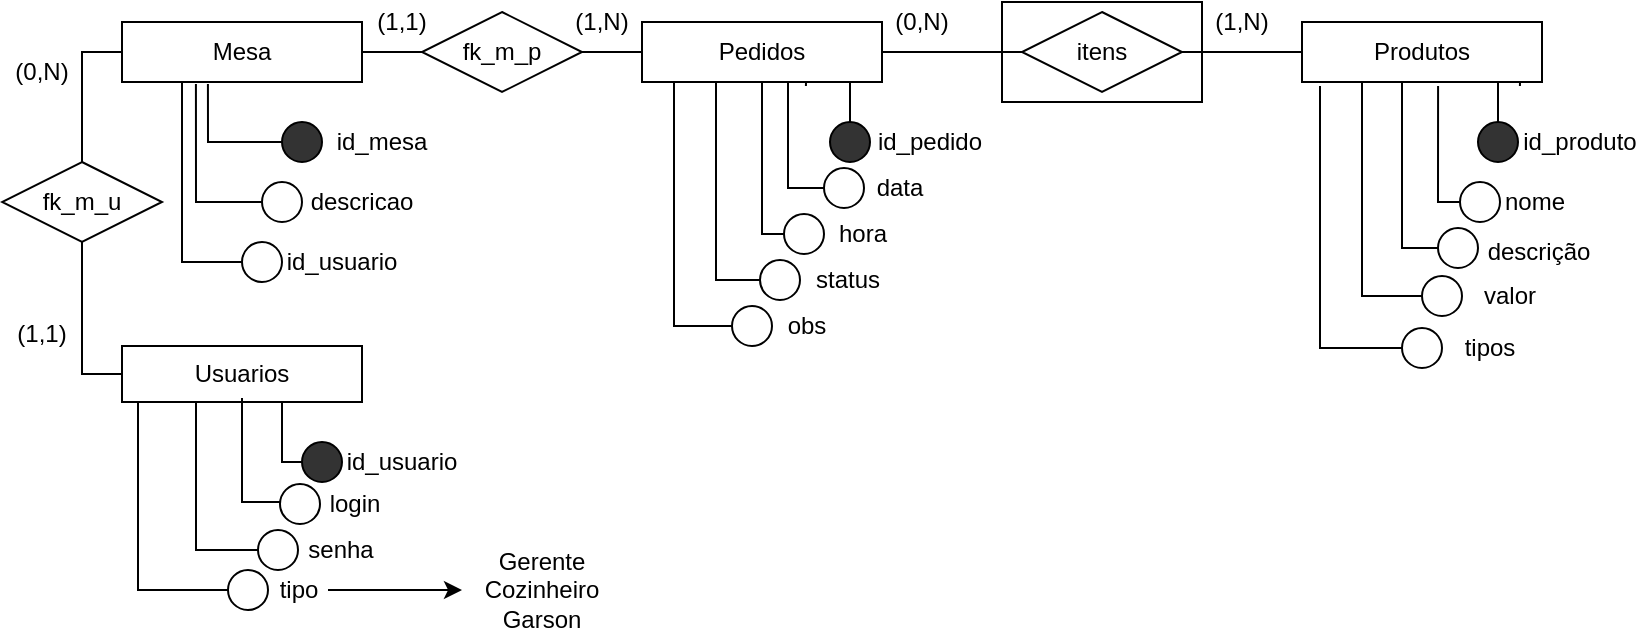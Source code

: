<mxfile version="14.6.0" type="device"><diagram id="8e13k_EQJg6Xo4oE37-6" name="Page-1"><mxGraphModel dx="1182" dy="764" grid="1" gridSize="10" guides="1" tooltips="1" connect="1" arrows="1" fold="1" page="1" pageScale="1" pageWidth="827" pageHeight="1169" math="0" shadow="0"><root><mxCell id="0"/><mxCell id="1" parent="0"/><mxCell id="eyMzCKxUx9vzPtakjmdC-26" value="" style="rounded=0;whiteSpace=wrap;html=1;fillColor=#FFFFFF;" parent="1" vertex="1"><mxGeometry x="510" y="70" width="100" height="50" as="geometry"/></mxCell><mxCell id="eyMzCKxUx9vzPtakjmdC-22" style="edgeStyle=orthogonalEdgeStyle;rounded=0;orthogonalLoop=1;jettySize=auto;html=1;exitX=1;exitY=0.5;exitDx=0;exitDy=0;entryX=0;entryY=0.5;entryDx=0;entryDy=0;endArrow=none;endFill=0;" parent="1" source="eyMzCKxUx9vzPtakjmdC-1" target="eyMzCKxUx9vzPtakjmdC-20" edge="1"><mxGeometry relative="1" as="geometry"/></mxCell><mxCell id="eyMzCKxUx9vzPtakjmdC-77" style="edgeStyle=orthogonalEdgeStyle;rounded=0;orthogonalLoop=1;jettySize=auto;html=1;exitX=0;exitY=0.5;exitDx=0;exitDy=0;entryX=0.5;entryY=0;entryDx=0;entryDy=0;endArrow=none;endFill=0;" parent="1" source="eyMzCKxUx9vzPtakjmdC-1" target="eyMzCKxUx9vzPtakjmdC-76" edge="1"><mxGeometry relative="1" as="geometry"/></mxCell><mxCell id="eyMzCKxUx9vzPtakjmdC-1" value="Mesa" style="rounded=0;whiteSpace=wrap;html=1;" parent="1" vertex="1"><mxGeometry x="70" y="80" width="120" height="30" as="geometry"/></mxCell><mxCell id="eyMzCKxUx9vzPtakjmdC-2" value="Produtos" style="rounded=0;whiteSpace=wrap;html=1;" parent="1" vertex="1"><mxGeometry x="660" y="80" width="120" height="30" as="geometry"/></mxCell><mxCell id="eyMzCKxUx9vzPtakjmdC-9" style="edgeStyle=orthogonalEdgeStyle;rounded=0;orthogonalLoop=1;jettySize=auto;html=1;exitX=0;exitY=0.5;exitDx=0;exitDy=0;entryX=0.358;entryY=1.033;entryDx=0;entryDy=0;endArrow=none;endFill=0;entryPerimeter=0;" parent="1" source="eyMzCKxUx9vzPtakjmdC-3" target="eyMzCKxUx9vzPtakjmdC-1" edge="1"><mxGeometry relative="1" as="geometry"/></mxCell><mxCell id="eyMzCKxUx9vzPtakjmdC-3" value="" style="ellipse;whiteSpace=wrap;html=1;aspect=fixed;fillColor=#333333;" parent="1" vertex="1"><mxGeometry x="150" y="130" width="20" height="20" as="geometry"/></mxCell><mxCell id="eyMzCKxUx9vzPtakjmdC-10" style="edgeStyle=orthogonalEdgeStyle;rounded=0;orthogonalLoop=1;jettySize=auto;html=1;exitX=0;exitY=1;exitDx=0;exitDy=0;entryX=0.308;entryY=1.033;entryDx=0;entryDy=0;entryPerimeter=0;endArrow=none;endFill=0;" parent="1" source="eyMzCKxUx9vzPtakjmdC-4" target="eyMzCKxUx9vzPtakjmdC-1" edge="1"><mxGeometry relative="1" as="geometry"><Array as="points"><mxPoint x="143" y="170"/><mxPoint x="107" y="170"/></Array></mxGeometry></mxCell><mxCell id="eyMzCKxUx9vzPtakjmdC-4" value="" style="ellipse;whiteSpace=wrap;html=1;aspect=fixed;" parent="1" vertex="1"><mxGeometry x="140" y="160" width="20" height="20" as="geometry"/></mxCell><mxCell id="eyMzCKxUx9vzPtakjmdC-6" value="id_mesa" style="text;html=1;strokeColor=none;fillColor=none;align=center;verticalAlign=middle;whiteSpace=wrap;rounded=0;" parent="1" vertex="1"><mxGeometry x="170" y="130" width="60" height="20" as="geometry"/></mxCell><mxCell id="eyMzCKxUx9vzPtakjmdC-7" value="descricao" style="text;html=1;strokeColor=none;fillColor=none;align=center;verticalAlign=middle;whiteSpace=wrap;rounded=0;" parent="1" vertex="1"><mxGeometry x="160" y="160" width="60" height="20" as="geometry"/></mxCell><mxCell id="eyMzCKxUx9vzPtakjmdC-13" value="(1,1)" style="text;html=1;strokeColor=none;fillColor=none;align=center;verticalAlign=middle;whiteSpace=wrap;rounded=0;" parent="1" vertex="1"><mxGeometry x="190" y="70" width="40" height="20" as="geometry"/></mxCell><mxCell id="eyMzCKxUx9vzPtakjmdC-14" value="(1,N)" style="text;html=1;strokeColor=none;fillColor=none;align=center;verticalAlign=middle;whiteSpace=wrap;rounded=0;" parent="1" vertex="1"><mxGeometry x="290" y="70" width="40" height="20" as="geometry"/></mxCell><mxCell id="eyMzCKxUx9vzPtakjmdC-17" value="(0,N)" style="text;html=1;strokeColor=none;fillColor=none;align=center;verticalAlign=middle;whiteSpace=wrap;rounded=0;" parent="1" vertex="1"><mxGeometry x="450" y="70" width="40" height="20" as="geometry"/></mxCell><mxCell id="eyMzCKxUx9vzPtakjmdC-18" value="(1,N)" style="text;html=1;strokeColor=none;fillColor=none;align=center;verticalAlign=middle;whiteSpace=wrap;rounded=0;" parent="1" vertex="1"><mxGeometry x="610" y="70" width="40" height="20" as="geometry"/></mxCell><mxCell id="eyMzCKxUx9vzPtakjmdC-19" value="Pedidos" style="rounded=0;whiteSpace=wrap;html=1;" parent="1" vertex="1"><mxGeometry x="330" y="80" width="120" height="30" as="geometry"/></mxCell><mxCell id="eyMzCKxUx9vzPtakjmdC-21" style="edgeStyle=orthogonalEdgeStyle;rounded=0;orthogonalLoop=1;jettySize=auto;html=1;exitX=1;exitY=0.5;exitDx=0;exitDy=0;entryX=1;entryY=1;entryDx=0;entryDy=0;endArrow=none;endFill=0;" parent="1" source="eyMzCKxUx9vzPtakjmdC-20" target="eyMzCKxUx9vzPtakjmdC-14" edge="1"><mxGeometry relative="1" as="geometry"/></mxCell><mxCell id="eyMzCKxUx9vzPtakjmdC-20" value="fk_m_p" style="rhombus;whiteSpace=wrap;html=1;fillColor=#FFFFFF;" parent="1" vertex="1"><mxGeometry x="220" y="75" width="80" height="40" as="geometry"/></mxCell><mxCell id="eyMzCKxUx9vzPtakjmdC-24" style="edgeStyle=orthogonalEdgeStyle;rounded=0;orthogonalLoop=1;jettySize=auto;html=1;exitX=1;exitY=0.5;exitDx=0;exitDy=0;entryX=0;entryY=0.5;entryDx=0;entryDy=0;endArrow=none;endFill=0;" parent="1" source="eyMzCKxUx9vzPtakjmdC-23" target="eyMzCKxUx9vzPtakjmdC-2" edge="1"><mxGeometry relative="1" as="geometry"/></mxCell><mxCell id="eyMzCKxUx9vzPtakjmdC-25" style="edgeStyle=orthogonalEdgeStyle;rounded=0;orthogonalLoop=1;jettySize=auto;html=1;exitX=0;exitY=0.5;exitDx=0;exitDy=0;entryX=1;entryY=0.5;entryDx=0;entryDy=0;endArrow=none;endFill=0;" parent="1" source="eyMzCKxUx9vzPtakjmdC-23" target="eyMzCKxUx9vzPtakjmdC-19" edge="1"><mxGeometry relative="1" as="geometry"/></mxCell><mxCell id="eyMzCKxUx9vzPtakjmdC-23" value="itens" style="rhombus;whiteSpace=wrap;html=1;fillColor=#FFFFFF;" parent="1" vertex="1"><mxGeometry x="520" y="75" width="80" height="40" as="geometry"/></mxCell><mxCell id="HWJYjRPWTkhrVcMVfV_G-11" style="edgeStyle=orthogonalEdgeStyle;rounded=0;orthogonalLoop=1;jettySize=auto;html=1;entryX=0.683;entryY=1.067;entryDx=0;entryDy=0;entryPerimeter=0;endArrow=none;endFill=0;" edge="1" parent="1" source="eyMzCKxUx9vzPtakjmdC-27" target="eyMzCKxUx9vzPtakjmdC-19"><mxGeometry relative="1" as="geometry"/></mxCell><mxCell id="eyMzCKxUx9vzPtakjmdC-27" value="" style="ellipse;whiteSpace=wrap;html=1;aspect=fixed;fillColor=#333333;" parent="1" vertex="1"><mxGeometry x="424" y="130" width="20" height="20" as="geometry"/></mxCell><mxCell id="eyMzCKxUx9vzPtakjmdC-28" value="id_pedido" style="text;html=1;strokeColor=none;fillColor=none;align=center;verticalAlign=middle;whiteSpace=wrap;rounded=0;" parent="1" vertex="1"><mxGeometry x="444" y="130" width="60" height="20" as="geometry"/></mxCell><mxCell id="HWJYjRPWTkhrVcMVfV_G-7" style="edgeStyle=orthogonalEdgeStyle;rounded=0;orthogonalLoop=1;jettySize=auto;html=1;endArrow=none;endFill=0;" edge="1" parent="1" source="eyMzCKxUx9vzPtakjmdC-29" target="eyMzCKxUx9vzPtakjmdC-19"><mxGeometry relative="1" as="geometry"><Array as="points"><mxPoint x="367" y="209"/></Array></mxGeometry></mxCell><mxCell id="eyMzCKxUx9vzPtakjmdC-29" value="" style="ellipse;whiteSpace=wrap;html=1;aspect=fixed;" parent="1" vertex="1"><mxGeometry x="389" y="199" width="20" height="20" as="geometry"/></mxCell><mxCell id="eyMzCKxUx9vzPtakjmdC-30" value="status" style="text;html=1;strokeColor=none;fillColor=none;align=center;verticalAlign=middle;whiteSpace=wrap;rounded=0;" parent="1" vertex="1"><mxGeometry x="403" y="199" width="60" height="20" as="geometry"/></mxCell><mxCell id="HWJYjRPWTkhrVcMVfV_G-9" style="edgeStyle=orthogonalEdgeStyle;rounded=0;orthogonalLoop=1;jettySize=auto;html=1;endArrow=none;endFill=0;" edge="1" parent="1" source="eyMzCKxUx9vzPtakjmdC-33" target="eyMzCKxUx9vzPtakjmdC-19"><mxGeometry relative="1" as="geometry"><Array as="points"><mxPoint x="403" y="163"/></Array></mxGeometry></mxCell><mxCell id="eyMzCKxUx9vzPtakjmdC-33" value="" style="ellipse;whiteSpace=wrap;html=1;aspect=fixed;" parent="1" vertex="1"><mxGeometry x="421" y="153" width="20" height="20" as="geometry"/></mxCell><mxCell id="eyMzCKxUx9vzPtakjmdC-34" value="data" style="text;html=1;strokeColor=none;fillColor=none;align=center;verticalAlign=middle;whiteSpace=wrap;rounded=0;" parent="1" vertex="1"><mxGeometry x="455" y="153" width="8" height="20" as="geometry"/></mxCell><mxCell id="HWJYjRPWTkhrVcMVfV_G-6" style="edgeStyle=orthogonalEdgeStyle;rounded=0;orthogonalLoop=1;jettySize=auto;html=1;endArrow=none;endFill=0;" edge="1" parent="1" source="eyMzCKxUx9vzPtakjmdC-39" target="eyMzCKxUx9vzPtakjmdC-19"><mxGeometry relative="1" as="geometry"><Array as="points"><mxPoint x="346" y="232"/></Array></mxGeometry></mxCell><mxCell id="eyMzCKxUx9vzPtakjmdC-39" value="" style="ellipse;whiteSpace=wrap;html=1;aspect=fixed;" parent="1" vertex="1"><mxGeometry x="375" y="222" width="20" height="20" as="geometry"/></mxCell><mxCell id="eyMzCKxUx9vzPtakjmdC-41" value="obs" style="text;html=1;strokeColor=none;fillColor=none;align=center;verticalAlign=middle;whiteSpace=wrap;rounded=0;" parent="1" vertex="1"><mxGeometry x="394.5" y="222" width="34.5" height="20" as="geometry"/></mxCell><mxCell id="HWJYjRPWTkhrVcMVfV_G-8" style="edgeStyle=orthogonalEdgeStyle;rounded=0;orthogonalLoop=1;jettySize=auto;html=1;entryX=0.5;entryY=1;entryDx=0;entryDy=0;endArrow=none;endFill=0;" edge="1" parent="1" source="eyMzCKxUx9vzPtakjmdC-42" target="eyMzCKxUx9vzPtakjmdC-19"><mxGeometry relative="1" as="geometry"><Array as="points"><mxPoint x="390" y="186"/></Array></mxGeometry></mxCell><mxCell id="eyMzCKxUx9vzPtakjmdC-42" value="" style="ellipse;whiteSpace=wrap;html=1;aspect=fixed;" parent="1" vertex="1"><mxGeometry x="401" y="176" width="20" height="20" as="geometry"/></mxCell><mxCell id="eyMzCKxUx9vzPtakjmdC-43" value="hora" style="text;html=1;strokeColor=none;fillColor=none;align=center;verticalAlign=middle;whiteSpace=wrap;rounded=0;" parent="1" vertex="1"><mxGeometry x="421" y="176" width="39" height="20" as="geometry"/></mxCell><mxCell id="eyMzCKxUx9vzPtakjmdC-47" style="edgeStyle=orthogonalEdgeStyle;rounded=0;orthogonalLoop=1;jettySize=auto;html=1;exitX=0;exitY=0.5;exitDx=0;exitDy=0;entryX=0.25;entryY=1;entryDx=0;entryDy=0;endArrow=none;endFill=0;" parent="1" source="eyMzCKxUx9vzPtakjmdC-45" target="eyMzCKxUx9vzPtakjmdC-1" edge="1"><mxGeometry relative="1" as="geometry"/></mxCell><mxCell id="eyMzCKxUx9vzPtakjmdC-45" value="" style="ellipse;whiteSpace=wrap;html=1;aspect=fixed;" parent="1" vertex="1"><mxGeometry x="130" y="190" width="20" height="20" as="geometry"/></mxCell><mxCell id="eyMzCKxUx9vzPtakjmdC-46" value="id_usuario" style="text;html=1;strokeColor=none;fillColor=none;align=center;verticalAlign=middle;whiteSpace=wrap;rounded=0;" parent="1" vertex="1"><mxGeometry x="150" y="190" width="60" height="20" as="geometry"/></mxCell><mxCell id="HWJYjRPWTkhrVcMVfV_G-1" style="edgeStyle=orthogonalEdgeStyle;rounded=0;orthogonalLoop=1;jettySize=auto;html=1;exitX=0.5;exitY=1;exitDx=0;exitDy=0;entryX=0;entryY=0.5;entryDx=0;entryDy=0;endArrow=none;endFill=0;" edge="1" parent="1" source="eyMzCKxUx9vzPtakjmdC-62" target="eyMzCKxUx9vzPtakjmdC-65"><mxGeometry relative="1" as="geometry"><Array as="points"><mxPoint x="150" y="270"/><mxPoint x="150" y="300"/></Array></mxGeometry></mxCell><mxCell id="eyMzCKxUx9vzPtakjmdC-62" value="Usuarios" style="rounded=0;whiteSpace=wrap;html=1;" parent="1" vertex="1"><mxGeometry x="70" y="242" width="120" height="28" as="geometry"/></mxCell><mxCell id="eyMzCKxUx9vzPtakjmdC-65" value="" style="ellipse;whiteSpace=wrap;html=1;aspect=fixed;fillColor=#333333;" parent="1" vertex="1"><mxGeometry x="160" y="290" width="20" height="20" as="geometry"/></mxCell><mxCell id="eyMzCKxUx9vzPtakjmdC-66" value="id_usuario" style="text;html=1;strokeColor=none;fillColor=none;align=center;verticalAlign=middle;whiteSpace=wrap;rounded=0;" parent="1" vertex="1"><mxGeometry x="180" y="290" width="60" height="20" as="geometry"/></mxCell><mxCell id="HWJYjRPWTkhrVcMVfV_G-2" style="edgeStyle=orthogonalEdgeStyle;rounded=0;orthogonalLoop=1;jettySize=auto;html=1;endArrow=none;endFill=0;" edge="1" parent="1" source="eyMzCKxUx9vzPtakjmdC-67"><mxGeometry relative="1" as="geometry"><mxPoint x="130" y="268" as="targetPoint"/><Array as="points"><mxPoint x="130" y="320"/><mxPoint x="130" y="268"/></Array></mxGeometry></mxCell><mxCell id="eyMzCKxUx9vzPtakjmdC-67" value="" style="ellipse;whiteSpace=wrap;html=1;aspect=fixed;" parent="1" vertex="1"><mxGeometry x="149" y="311" width="20" height="20" as="geometry"/></mxCell><mxCell id="eyMzCKxUx9vzPtakjmdC-68" value="login" style="text;html=1;strokeColor=none;fillColor=none;align=center;verticalAlign=middle;whiteSpace=wrap;rounded=0;" parent="1" vertex="1"><mxGeometry x="168.5" y="311" width="34.5" height="20" as="geometry"/></mxCell><mxCell id="HWJYjRPWTkhrVcMVfV_G-5" style="edgeStyle=orthogonalEdgeStyle;rounded=0;orthogonalLoop=1;jettySize=auto;html=1;endArrow=none;endFill=0;" edge="1" parent="1" source="eyMzCKxUx9vzPtakjmdC-69"><mxGeometry relative="1" as="geometry"><mxPoint x="107" y="270" as="targetPoint"/><Array as="points"><mxPoint x="107" y="344"/></Array></mxGeometry></mxCell><mxCell id="eyMzCKxUx9vzPtakjmdC-69" value="" style="ellipse;whiteSpace=wrap;html=1;aspect=fixed;" parent="1" vertex="1"><mxGeometry x="138" y="334" width="20" height="20" as="geometry"/></mxCell><mxCell id="eyMzCKxUx9vzPtakjmdC-70" value="senha" style="text;html=1;strokeColor=none;fillColor=none;align=center;verticalAlign=middle;whiteSpace=wrap;rounded=0;" parent="1" vertex="1"><mxGeometry x="157.5" y="334" width="42.5" height="20" as="geometry"/></mxCell><mxCell id="HWJYjRPWTkhrVcMVfV_G-4" style="edgeStyle=orthogonalEdgeStyle;rounded=0;orthogonalLoop=1;jettySize=auto;html=1;endArrow=none;endFill=0;" edge="1" parent="1" source="eyMzCKxUx9vzPtakjmdC-71"><mxGeometry relative="1" as="geometry"><mxPoint x="78" y="270" as="targetPoint"/><Array as="points"><mxPoint x="78" y="364"/></Array></mxGeometry></mxCell><mxCell id="eyMzCKxUx9vzPtakjmdC-71" value="" style="ellipse;whiteSpace=wrap;html=1;aspect=fixed;" parent="1" vertex="1"><mxGeometry x="123" y="354" width="20" height="20" as="geometry"/></mxCell><mxCell id="eyMzCKxUx9vzPtakjmdC-82" style="edgeStyle=orthogonalEdgeStyle;rounded=0;orthogonalLoop=1;jettySize=auto;html=1;endArrow=classic;endFill=1;" parent="1" source="eyMzCKxUx9vzPtakjmdC-72" edge="1"><mxGeometry relative="1" as="geometry"><mxPoint x="240" y="364" as="targetPoint"/></mxGeometry></mxCell><mxCell id="eyMzCKxUx9vzPtakjmdC-72" value="tipo" style="text;html=1;strokeColor=none;fillColor=none;align=center;verticalAlign=middle;whiteSpace=wrap;rounded=0;" parent="1" vertex="1"><mxGeometry x="142.5" y="354" width="30.5" height="20" as="geometry"/></mxCell><mxCell id="eyMzCKxUx9vzPtakjmdC-78" style="edgeStyle=orthogonalEdgeStyle;rounded=0;orthogonalLoop=1;jettySize=auto;html=1;exitX=0.5;exitY=1;exitDx=0;exitDy=0;entryX=0;entryY=0.5;entryDx=0;entryDy=0;endArrow=none;endFill=0;" parent="1" source="eyMzCKxUx9vzPtakjmdC-76" target="eyMzCKxUx9vzPtakjmdC-62" edge="1"><mxGeometry relative="1" as="geometry"/></mxCell><mxCell id="eyMzCKxUx9vzPtakjmdC-76" value="fk_m_u" style="rhombus;whiteSpace=wrap;html=1;fillColor=#FFFFFF;" parent="1" vertex="1"><mxGeometry x="10" y="150" width="80" height="40" as="geometry"/></mxCell><mxCell id="eyMzCKxUx9vzPtakjmdC-79" value="(1,1)" style="text;html=1;strokeColor=none;fillColor=none;align=center;verticalAlign=middle;whiteSpace=wrap;rounded=0;" parent="1" vertex="1"><mxGeometry x="10" y="226" width="40" height="20" as="geometry"/></mxCell><mxCell id="eyMzCKxUx9vzPtakjmdC-80" value="(0,N)" style="text;html=1;strokeColor=none;fillColor=none;align=center;verticalAlign=middle;whiteSpace=wrap;rounded=0;" parent="1" vertex="1"><mxGeometry x="10" y="95" width="40" height="20" as="geometry"/></mxCell><mxCell id="eyMzCKxUx9vzPtakjmdC-81" value="Gerente&lt;br&gt;Cozinheiro&lt;br&gt;Garson" style="text;html=1;strokeColor=none;fillColor=none;align=center;verticalAlign=middle;whiteSpace=wrap;rounded=0;" parent="1" vertex="1"><mxGeometry x="260" y="354" width="40" height="20" as="geometry"/></mxCell><mxCell id="HWJYjRPWTkhrVcMVfV_G-23" style="edgeStyle=orthogonalEdgeStyle;rounded=0;orthogonalLoop=1;jettySize=auto;html=1;entryX=0.908;entryY=1.067;entryDx=0;entryDy=0;entryPerimeter=0;endArrow=none;endFill=0;" edge="1" parent="1" source="HWJYjRPWTkhrVcMVfV_G-12" target="eyMzCKxUx9vzPtakjmdC-2"><mxGeometry relative="1" as="geometry"/></mxCell><mxCell id="HWJYjRPWTkhrVcMVfV_G-12" value="" style="ellipse;whiteSpace=wrap;html=1;aspect=fixed;fillColor=#333333;" vertex="1" parent="1"><mxGeometry x="748" y="130" width="20" height="20" as="geometry"/></mxCell><mxCell id="HWJYjRPWTkhrVcMVfV_G-13" value="id_produto" style="text;html=1;strokeColor=none;fillColor=none;align=center;verticalAlign=middle;whiteSpace=wrap;rounded=0;" vertex="1" parent="1"><mxGeometry x="796" y="130" width="6" height="20" as="geometry"/></mxCell><mxCell id="HWJYjRPWTkhrVcMVfV_G-25" style="edgeStyle=orthogonalEdgeStyle;rounded=0;orthogonalLoop=1;jettySize=auto;html=1;entryX=0.567;entryY=1.067;entryDx=0;entryDy=0;entryPerimeter=0;endArrow=none;endFill=0;" edge="1" parent="1" source="HWJYjRPWTkhrVcMVfV_G-14" target="eyMzCKxUx9vzPtakjmdC-2"><mxGeometry relative="1" as="geometry"><Array as="points"><mxPoint x="728" y="170"/></Array></mxGeometry></mxCell><mxCell id="HWJYjRPWTkhrVcMVfV_G-14" value="" style="ellipse;whiteSpace=wrap;html=1;aspect=fixed;" vertex="1" parent="1"><mxGeometry x="739" y="160" width="20" height="20" as="geometry"/></mxCell><mxCell id="HWJYjRPWTkhrVcMVfV_G-15" value="nome" style="text;html=1;strokeColor=none;fillColor=none;align=center;verticalAlign=middle;whiteSpace=wrap;rounded=0;" vertex="1" parent="1"><mxGeometry x="758.5" y="160" width="34.5" height="20" as="geometry"/></mxCell><mxCell id="HWJYjRPWTkhrVcMVfV_G-27" style="edgeStyle=orthogonalEdgeStyle;rounded=0;orthogonalLoop=1;jettySize=auto;html=1;endArrow=none;endFill=0;" edge="1" parent="1" source="HWJYjRPWTkhrVcMVfV_G-16"><mxGeometry relative="1" as="geometry"><mxPoint x="710" y="110" as="targetPoint"/><Array as="points"><mxPoint x="710" y="193"/></Array></mxGeometry></mxCell><mxCell id="HWJYjRPWTkhrVcMVfV_G-16" value="" style="ellipse;whiteSpace=wrap;html=1;aspect=fixed;" vertex="1" parent="1"><mxGeometry x="728" y="183" width="20" height="20" as="geometry"/></mxCell><mxCell id="HWJYjRPWTkhrVcMVfV_G-17" value="descrição" style="text;html=1;strokeColor=none;fillColor=none;align=center;verticalAlign=middle;whiteSpace=wrap;rounded=0;" vertex="1" parent="1"><mxGeometry x="747.5" y="187" width="60.5" height="16" as="geometry"/></mxCell><mxCell id="HWJYjRPWTkhrVcMVfV_G-28" style="edgeStyle=orthogonalEdgeStyle;rounded=0;orthogonalLoop=1;jettySize=auto;html=1;entryX=0.25;entryY=1;entryDx=0;entryDy=0;endArrow=none;endFill=0;" edge="1" parent="1" source="HWJYjRPWTkhrVcMVfV_G-18" target="eyMzCKxUx9vzPtakjmdC-2"><mxGeometry relative="1" as="geometry"><Array as="points"><mxPoint x="690" y="217"/></Array></mxGeometry></mxCell><mxCell id="HWJYjRPWTkhrVcMVfV_G-18" value="" style="ellipse;whiteSpace=wrap;html=1;aspect=fixed;" vertex="1" parent="1"><mxGeometry x="720" y="207" width="20" height="20" as="geometry"/></mxCell><mxCell id="HWJYjRPWTkhrVcMVfV_G-19" value="valor" style="text;html=1;strokeColor=none;fillColor=none;align=center;verticalAlign=middle;whiteSpace=wrap;rounded=0;" vertex="1" parent="1"><mxGeometry x="739.5" y="207" width="47.5" height="20" as="geometry"/></mxCell><mxCell id="HWJYjRPWTkhrVcMVfV_G-29" style="edgeStyle=orthogonalEdgeStyle;rounded=0;orthogonalLoop=1;jettySize=auto;html=1;entryX=0.075;entryY=1.067;entryDx=0;entryDy=0;entryPerimeter=0;endArrow=none;endFill=0;" edge="1" parent="1" source="HWJYjRPWTkhrVcMVfV_G-20" target="eyMzCKxUx9vzPtakjmdC-2"><mxGeometry relative="1" as="geometry"><Array as="points"><mxPoint x="669" y="243"/></Array></mxGeometry></mxCell><mxCell id="HWJYjRPWTkhrVcMVfV_G-20" value="" style="ellipse;whiteSpace=wrap;html=1;aspect=fixed;" vertex="1" parent="1"><mxGeometry x="710" y="233" width="20" height="20" as="geometry"/></mxCell><mxCell id="HWJYjRPWTkhrVcMVfV_G-21" value="tipos" style="text;html=1;strokeColor=none;fillColor=none;align=center;verticalAlign=middle;whiteSpace=wrap;rounded=0;" vertex="1" parent="1"><mxGeometry x="729.5" y="233" width="47.5" height="20" as="geometry"/></mxCell></root></mxGraphModel></diagram></mxfile>